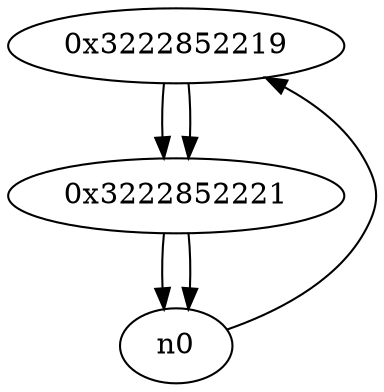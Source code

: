 digraph G{
/* nodes */
  n1 [label="0x3222852219"]
  n2 [label="0x3222852221"]
/* edges */
n1 -> n2;
n0 -> n1;
n2 -> n0;
n2 -> n0;
n1 -> n2;
}
